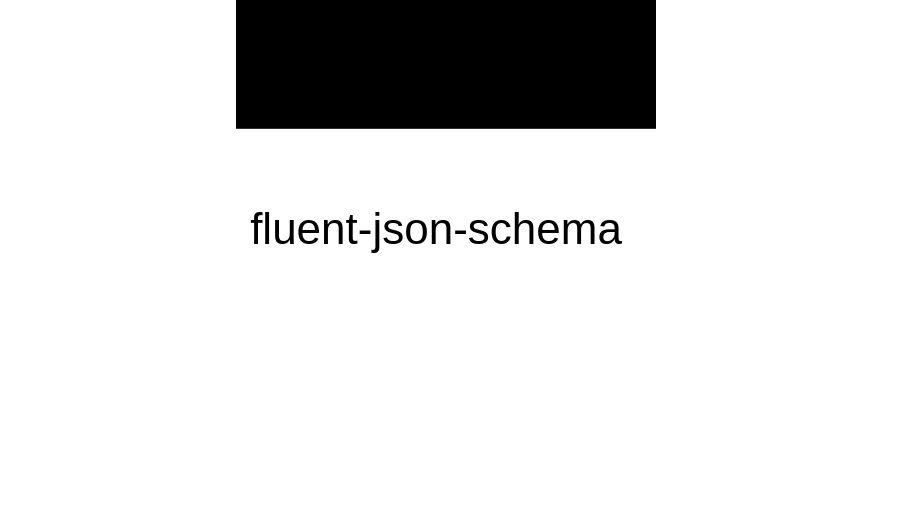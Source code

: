 <mxfile version="26.0.4">
  <diagram name="Page-1" id="8kqPFYOTgOR8cJa_2K6o">
    <mxGraphModel dx="658" dy="454" grid="1" gridSize="10" guides="1" tooltips="1" connect="1" arrows="1" fold="1" page="1" pageScale="1" pageWidth="827" pageHeight="1169" math="0" shadow="0">
      <root>
        <mxCell id="0" />
        <mxCell id="1" parent="0" />
        <mxCell id="I_5Cx2kkJB8Ita4QRoZ_-1" value="" style="shape=image;verticalLabelPosition=bottom;labelBackgroundColor=default;verticalAlign=top;aspect=fixed;imageAspect=0;image=https://upload.wikimedia.org/wikipedia/commons/thumb/f/f5/Typescript.svg/64px-Typescript.svg.png;" vertex="1" parent="1">
          <mxGeometry x="190" y="180" width="64" height="64" as="geometry" />
        </mxCell>
        <mxCell id="I_5Cx2kkJB8Ita4QRoZ_-4" value="" style="shape=image;verticalLabelPosition=bottom;labelBackgroundColor=#000000;verticalAlign=top;aspect=fixed;imageAspect=0;image=https://fastify.dev/img/logos/fastify-white.svg;imageBackground=#000000;fontColor=#000000;" vertex="1" parent="1">
          <mxGeometry x="290" y="180.0" width="210" height="64.4" as="geometry" />
        </mxCell>
        <mxCell id="I_5Cx2kkJB8Ita4QRoZ_-6" value="&lt;font style=&quot;font-size: 22px;&quot;&gt;fluent-json-schema&lt;/font&gt;" style="text;html=1;align=center;verticalAlign=middle;whiteSpace=wrap;rounded=0;" vertex="1" parent="1">
          <mxGeometry x="280" y="279.5" width="220" height="30" as="geometry" />
        </mxCell>
        <mxCell id="I_5Cx2kkJB8Ita4QRoZ_-9" value="" style="shape=image;verticalLabelPosition=bottom;labelBackgroundColor=default;verticalAlign=top;aspect=fixed;imageAspect=0;image=https://upload.wikimedia.org/wikipedia/en/thumb/d/dd/MySQL_logo.svg/100px-MySQL_logo.svg.png;" vertex="1" parent="1">
          <mxGeometry x="172" y="260" width="100" height="69" as="geometry" />
        </mxCell>
        <mxCell id="I_5Cx2kkJB8Ita4QRoZ_-10" value="" style="shape=image;verticalLabelPosition=bottom;labelBackgroundColor=default;verticalAlign=top;aspect=fixed;imageAspect=0;image=https://upload.wikimedia.org/wikipedia/commons/thumb/3/30/React_Logo_SVG.svg/100px-React_Logo_SVG.svg.png;" vertex="1" parent="1">
          <mxGeometry x="200" y="347.5" width="100" height="93" as="geometry" />
        </mxCell>
        <mxCell id="I_5Cx2kkJB8Ita4QRoZ_-11" value="" style="shape=image;verticalLabelPosition=bottom;labelBackgroundColor=default;verticalAlign=top;aspect=fixed;imageAspect=0;image=https://upload.wikimedia.org/wikipedia/commons/thumb/9/96/Socket-io.svg/170px-Socket-io.svg.png;" vertex="1" parent="1">
          <mxGeometry x="470" y="347.5" width="94" height="94" as="geometry" />
        </mxCell>
        <mxCell id="I_5Cx2kkJB8Ita4QRoZ_-13" value="" style="shape=image;verticalLabelPosition=bottom;labelBackgroundColor=default;verticalAlign=top;aspect=fixed;imageAspect=0;image=https://upload.wikimedia.org/wikipedia/commons/thumb/8/86/Chart.js_logo.svg/220px-Chart.js_logo.svg.png;" vertex="1" parent="1">
          <mxGeometry x="330" y="340.5" width="100" height="100" as="geometry" />
        </mxCell>
        <mxCell id="I_5Cx2kkJB8Ita4QRoZ_-14" value="" style="shape=image;verticalLabelPosition=bottom;labelBackgroundColor=default;verticalAlign=top;aspect=fixed;imageAspect=0;image=https://rxjs.dev/generated/images/marketing/home/Rx_Logo-512-512.png;" vertex="1" parent="1">
          <mxGeometry x="510" y="200" width="112" height="112" as="geometry" />
        </mxCell>
      </root>
    </mxGraphModel>
  </diagram>
</mxfile>
